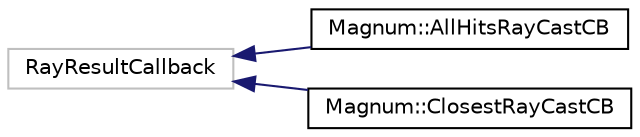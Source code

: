 digraph "圖形化之類別階層"
{
  edge [fontname="Helvetica",fontsize="10",labelfontname="Helvetica",labelfontsize="10"];
  node [fontname="Helvetica",fontsize="10",shape=record];
  rankdir="LR";
  Node1 [label="RayResultCallback",height=0.2,width=0.4,color="grey75", fillcolor="white", style="filled"];
  Node1 -> Node2 [dir="back",color="midnightblue",fontsize="10",style="solid",fontname="Helvetica"];
  Node2 [label="Magnum::AllHitsRayCastCB",height=0.2,width=0.4,color="black", fillcolor="white", style="filled",URL="$struct_magnum_1_1_all_hits_ray_cast_c_b.html",tooltip="AllHitsRayCastCB. "];
  Node1 -> Node3 [dir="back",color="midnightblue",fontsize="10",style="solid",fontname="Helvetica"];
  Node3 [label="Magnum::ClosestRayCastCB",height=0.2,width=0.4,color="black", fillcolor="white", style="filled",URL="$struct_magnum_1_1_closest_ray_cast_c_b.html",tooltip="ClosestRayCastCB. "];
}
